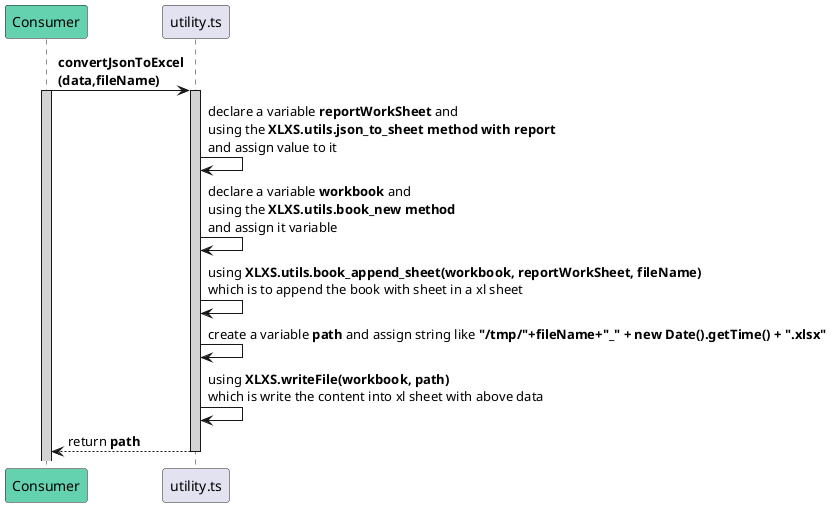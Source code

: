 @startuml convertJsonToExcel
participant Consumer #64D1AF
participant utility.ts

Consumer -> utility.ts : **convertJsonToExcel**\n**(data,fileName)**
activate utility.ts #D3D3D3
activate Consumer #D3D3D3

utility.ts -> utility.ts : declare a variable **reportWorkSheet** and\nusing the **XLXS.utils.json_to_sheet method with report** \nand assign value to it
utility.ts -> utility.ts : declare a variable **workbook** and\nusing the **XLXS.utils.book_new method** \nand assign it variable
utility.ts -> utility.ts : using **XLXS.utils.book_append_sheet(workbook, reportWorkSheet, fileName)** \nwhich is to append the book with sheet in a xl sheet
utility.ts -> utility.ts : create a variable **path** and assign string like **"/tmp/"+fileName+"_" + new Date().getTime() + ".xlsx"**
utility.ts -> utility.ts : using **XLXS.writeFile(workbook, path)** \nwhich is write the content into xl sheet with above data

Consumer <-- utility.ts : return **path**
deactivate utility.ts
@enduml


